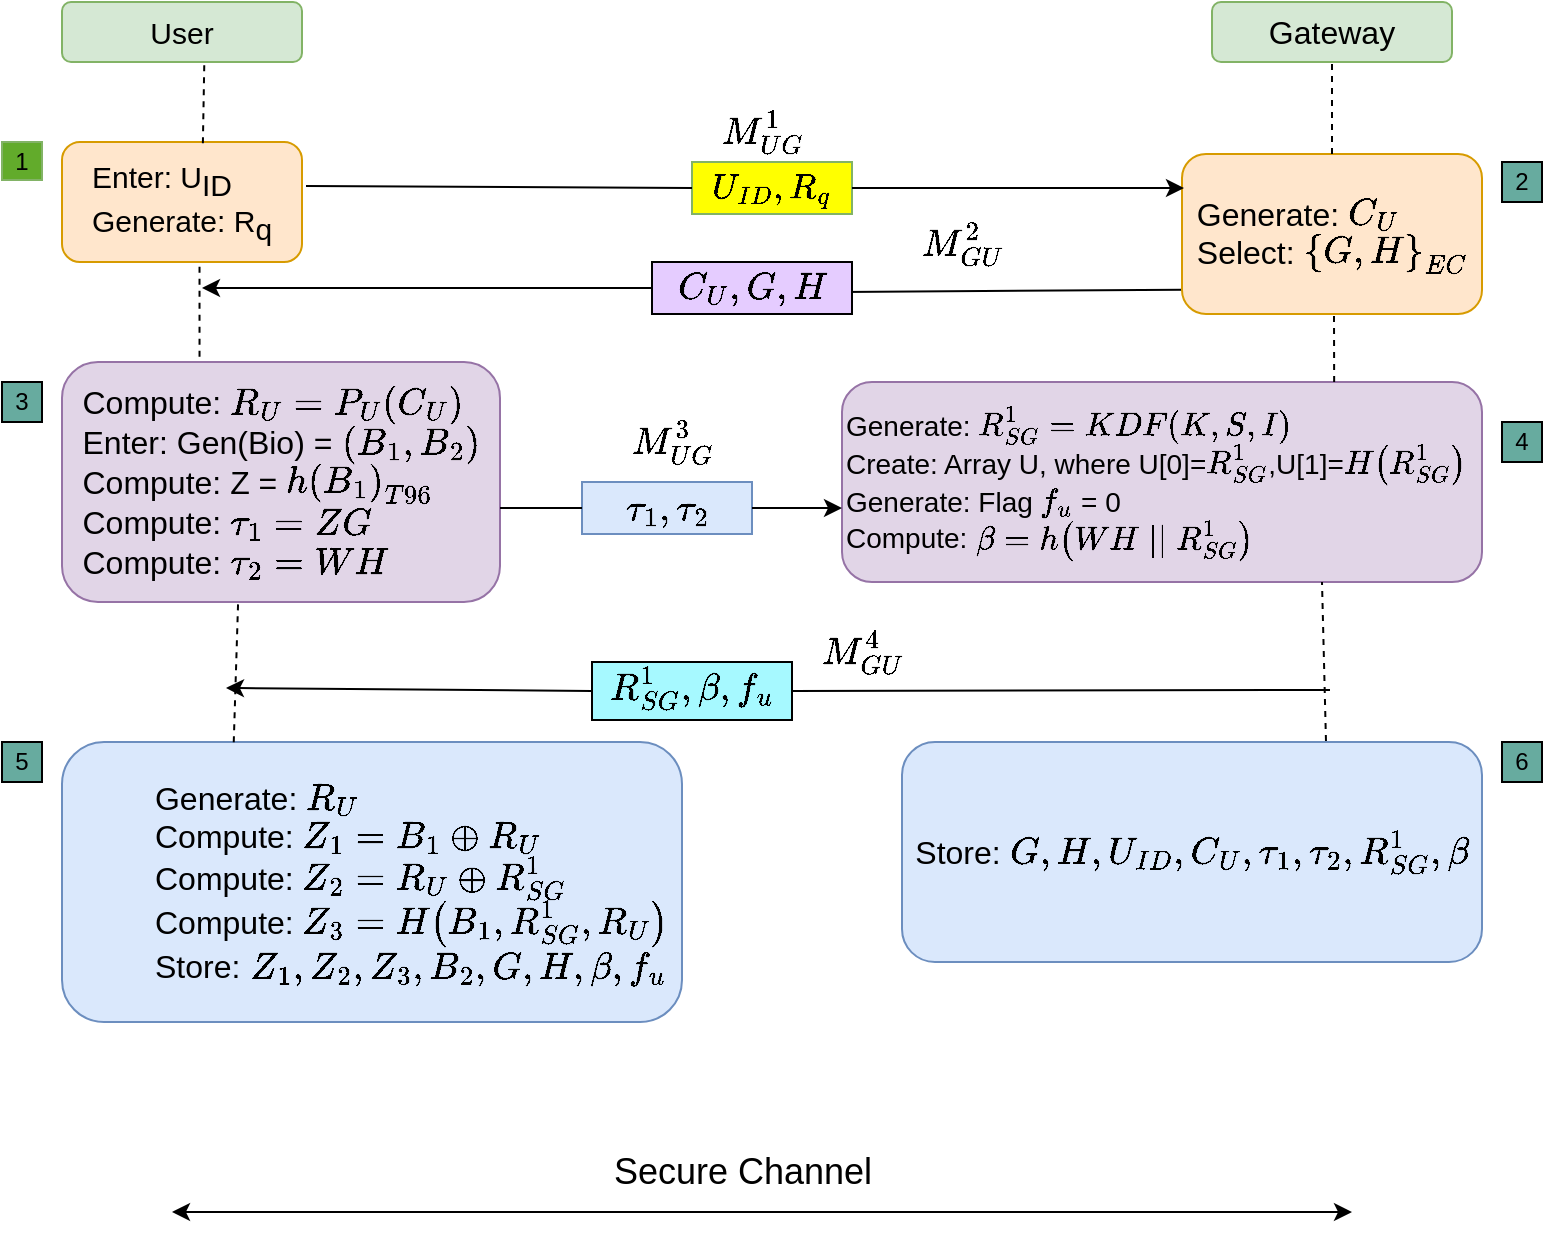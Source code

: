 <mxfile version="21.1.4" type="github">
  <diagram name="Page-1" id="p3xlX53l1xXB9bB7H0Pl">
    <mxGraphModel dx="992" dy="595" grid="1" gridSize="10" guides="1" tooltips="1" connect="1" arrows="1" fold="1" page="1" pageScale="1" pageWidth="850" pageHeight="1100" math="1" shadow="0">
      <root>
        <mxCell id="0" />
        <mxCell id="1" parent="0" />
        <mxCell id="Ddu9wDRHc_xumgMtI3vM-28" value="" style="endArrow=none;html=1;rounded=0;entryX=0.005;entryY=0.848;entryDx=0;entryDy=0;targetPerimeterSpacing=0;endSize=6;jumpStyle=line;jumpSize=6;sourcePerimeterSpacing=0;entryPerimeter=0;" parent="1" target="Ddu9wDRHc_xumgMtI3vM-4" edge="1">
          <mxGeometry width="50" height="50" relative="1" as="geometry">
            <mxPoint x="470" y="215" as="sourcePoint" />
            <mxPoint x="575" y="213" as="targetPoint" />
          </mxGeometry>
        </mxCell>
        <mxCell id="Ddu9wDRHc_xumgMtI3vM-1" value="&lt;font style=&quot;font-size: 15px;&quot;&gt;User&lt;/font&gt;" style="rounded=1;whiteSpace=wrap;html=1;fillColor=#d5e8d4;strokeColor=#82b366;" parent="1" vertex="1">
          <mxGeometry x="80" y="70" width="120" height="30" as="geometry" />
        </mxCell>
        <mxCell id="Ddu9wDRHc_xumgMtI3vM-2" value="&lt;font style=&quot;font-size: 16px;&quot;&gt;Gateway&lt;/font&gt;" style="rounded=1;whiteSpace=wrap;html=1;fillColor=#d5e8d4;strokeColor=#82b366;" parent="1" vertex="1">
          <mxGeometry x="655" y="70" width="120" height="30" as="geometry" />
        </mxCell>
        <mxCell id="Ddu9wDRHc_xumgMtI3vM-3" value="&lt;div style=&quot;text-align: justify;&quot;&gt;&lt;span style=&quot;background-color: initial;&quot;&gt;Enter: U&lt;/span&gt;&lt;sub style=&quot;background-color: initial; font-size: 15px;&quot;&gt;ID&lt;/sub&gt;&lt;/div&gt;&lt;div style=&quot;text-align: justify;&quot;&gt;&lt;span style=&quot;background-color: initial;&quot;&gt;Generate: R&lt;/span&gt;&lt;sub style=&quot;background-color: initial; font-size: 15px;&quot;&gt;q&lt;/sub&gt;&lt;/div&gt;" style="rounded=1;whiteSpace=wrap;html=1;fillColor=#ffe6cc;strokeColor=#d79b00;fontSize=15;" parent="1" vertex="1">
          <mxGeometry x="80" y="140" width="120" height="60" as="geometry" />
        </mxCell>
        <mxCell id="Ddu9wDRHc_xumgMtI3vM-4" value="&lt;div style=&quot;text-align: justify;&quot;&gt;&lt;span style=&quot;font-size: 16px; background-color: initial;&quot;&gt;Generate: `C_U`&lt;/span&gt;&lt;/div&gt;&lt;font style=&quot;font-size: 16px;&quot;&gt;&lt;div style=&quot;text-align: justify;&quot;&gt;&lt;span style=&quot;background-color: initial;&quot;&gt;Select: `{G,H}_{EC}`&lt;/span&gt;&lt;/div&gt;&lt;/font&gt;" style="rounded=1;whiteSpace=wrap;html=1;fillColor=#ffe6cc;strokeColor=#d79b00;" parent="1" vertex="1">
          <mxGeometry x="640" y="146" width="150" height="80" as="geometry" />
        </mxCell>
        <mxCell id="Ddu9wDRHc_xumgMtI3vM-5" value="&lt;div style=&quot;text-align: justify;&quot;&gt;&lt;span style=&quot;font-size: 16px; background-color: initial;&quot;&gt;Compute: `R_U=P_U(C_U)`&lt;/span&gt;&lt;/div&gt;&lt;font style=&quot;font-size: 16px;&quot;&gt;&lt;div style=&quot;text-align: justify;&quot;&gt;&lt;span style=&quot;background-color: initial;&quot;&gt;Enter: Gen(Bio) = `(B_1, B_2)`&lt;/span&gt;&lt;/div&gt;&lt;div style=&quot;text-align: justify;&quot;&gt;&lt;span style=&quot;background-color: initial;&quot;&gt;Compute: Z = `h(B_1)_{T96}`&lt;/span&gt;&lt;/div&gt;&lt;div style=&quot;text-align: justify;&quot;&gt;&lt;span style=&quot;background-color: initial;&quot;&gt;Compute: `\tau_1= ZG`&lt;/span&gt;&lt;/div&gt;&lt;div style=&quot;text-align: justify;&quot;&gt;&lt;span style=&quot;background-color: initial;&quot;&gt;Compute: `\tau_2=WH`&lt;/span&gt;&lt;/div&gt;&lt;/font&gt;" style="rounded=1;whiteSpace=wrap;html=1;fillColor=#e1d5e7;strokeColor=#9673a6;" parent="1" vertex="1">
          <mxGeometry x="80" y="250" width="219" height="120" as="geometry" />
        </mxCell>
        <mxCell id="Ddu9wDRHc_xumgMtI3vM-8" value="&lt;div style=&quot;font-size: 14px;&quot;&gt;&lt;span style=&quot;background-color: initial;&quot;&gt;&lt;font style=&quot;font-size: 14px;&quot;&gt;Generate: `R_{SG}^1 =KDF(K, S, I)`&lt;/font&gt;&lt;/span&gt;&lt;/div&gt;&lt;div style=&quot;font-size: 14px;&quot;&gt;&lt;span style=&quot;background-color: initial;&quot;&gt;&lt;font style=&quot;font-size: 14px;&quot;&gt;Create: Array U, where U[0]=`R_{SG}^1`,U[1]=`H(R_{SG}^1)`&lt;/font&gt;&lt;/span&gt;&lt;/div&gt;&lt;div style=&quot;font-size: 14px;&quot;&gt;&lt;span style=&quot;background-color: initial;&quot;&gt;&lt;font style=&quot;font-size: 14px;&quot;&gt;Generate: Flag `f_u` = 0&lt;/font&gt;&lt;/span&gt;&lt;/div&gt;&lt;font style=&quot;font-size: 14px;&quot;&gt;&lt;div style=&quot;&quot;&gt;&lt;span style=&quot;background-color: initial;&quot;&gt;Compute: `\beta=h(WH || R_{SG}^1)`&lt;/span&gt;&lt;/div&gt;&lt;/font&gt;" style="rounded=1;whiteSpace=wrap;html=1;fillColor=#e1d5e7;strokeColor=#9673a6;align=left;" parent="1" vertex="1">
          <mxGeometry x="470" y="260" width="320" height="100" as="geometry" />
        </mxCell>
        <mxCell id="Ddu9wDRHc_xumgMtI3vM-10" value="&lt;blockquote style=&quot;margin: 0 0 0 40px; border: none; padding: 0px;&quot;&gt;&lt;div style=&quot;text-align: justify;&quot;&gt;&lt;span style=&quot;font-size: 16px; background-color: initial;&quot;&gt;Generate: `R_U`&lt;/span&gt;&lt;/div&gt;&lt;font style=&quot;font-size: 16px;&quot;&gt;&lt;div style=&quot;text-align: justify;&quot;&gt;&lt;span style=&quot;background-color: initial;&quot;&gt;Compute: `Z_1 = B_1\oplusR_U`&lt;/span&gt;&lt;/div&gt;&lt;/font&gt;&lt;font style=&quot;font-size: 16px;&quot;&gt;&lt;div style=&quot;text-align: justify;&quot;&gt;&lt;span style=&quot;background-color: initial;&quot;&gt;Compute: `Z_2 = R_U\oplusR_{SG}^1`&lt;/span&gt;&lt;/div&gt;&lt;/font&gt;&lt;font style=&quot;font-size: 16px;&quot;&gt;&lt;div style=&quot;text-align: justify;&quot;&gt;&lt;span style=&quot;background-color: initial;&quot;&gt;Compute: `Z_3=H(B_1,R_{SG}^1,R_U)`&lt;/span&gt;&lt;/div&gt;&lt;div style=&quot;text-align: justify;&quot;&gt;&lt;span style=&quot;background-color: initial;&quot;&gt;Store: `Z_1,Z_2,Z_3,B_2,G,H,\beta,f_u`&lt;/span&gt;&lt;/div&gt;&lt;/font&gt;&lt;/blockquote&gt;" style="rounded=1;whiteSpace=wrap;html=1;fillColor=#dae8fc;strokeColor=#6c8ebf;align=center;" parent="1" vertex="1">
          <mxGeometry x="80" y="440" width="310" height="140" as="geometry" />
        </mxCell>
        <mxCell id="Ddu9wDRHc_xumgMtI3vM-11" value="&lt;font style=&quot;font-size: 16px;&quot;&gt;Store: `G, H, U_{ID}, C_U, \tau_1,\tau_2,R_{SG}^1, \beta`&lt;/font&gt;" style="rounded=1;whiteSpace=wrap;html=1;fillColor=#dae8fc;strokeColor=#6c8ebf;" parent="1" vertex="1">
          <mxGeometry x="500" y="440" width="290" height="110" as="geometry" />
        </mxCell>
        <mxCell id="Ddu9wDRHc_xumgMtI3vM-12" value="&lt;font style=&quot;font-size: 15px;&quot;&gt;`U_{ID}, R_q`&lt;/font&gt;" style="rounded=0;whiteSpace=wrap;html=1;fillColor=#FFFF00;strokeColor=#82b366;" parent="1" vertex="1">
          <mxGeometry x="395" y="150" width="80" height="26" as="geometry" />
        </mxCell>
        <mxCell id="Ddu9wDRHc_xumgMtI3vM-13" value="&lt;font style=&quot;font-size: 16px;&quot;&gt;`C_U , G, H`&lt;/font&gt;" style="rounded=0;whiteSpace=wrap;html=1;fillColor=#E5CCFF;" parent="1" vertex="1">
          <mxGeometry x="375" y="200" width="100" height="26" as="geometry" />
        </mxCell>
        <mxCell id="Ddu9wDRHc_xumgMtI3vM-15" value="`\tau_1,\tau_2`" style="rounded=0;whiteSpace=wrap;html=1;fillColor=#dae8fc;strokeColor=#6c8ebf;fontSize=16;" parent="1" vertex="1">
          <mxGeometry x="340" y="310" width="85" height="26" as="geometry" />
        </mxCell>
        <mxCell id="Ddu9wDRHc_xumgMtI3vM-16" value="&lt;font style=&quot;font-size: 16px;&quot;&gt;`R_{SG}^1,\beta,f_u`&lt;/font&gt;" style="rounded=0;whiteSpace=wrap;html=1;fillColor=#A6F9FF;spacingTop=18;spacingBottom=22;" parent="1" vertex="1">
          <mxGeometry x="345" y="400" width="100" height="29" as="geometry" />
        </mxCell>
        <mxCell id="Ddu9wDRHc_xumgMtI3vM-18" value="" style="endArrow=none;dashed=1;html=1;rounded=0;entryX=0.573;entryY=0.997;entryDx=0;entryDy=0;entryPerimeter=0;exitX=0.314;exitY=-0.022;exitDx=0;exitDy=0;exitPerimeter=0;" parent="1" target="Ddu9wDRHc_xumgMtI3vM-3" edge="1" source="Ddu9wDRHc_xumgMtI3vM-5">
          <mxGeometry width="50" height="50" relative="1" as="geometry">
            <mxPoint x="158" y="250" as="sourcePoint" />
            <mxPoint x="450" y="180" as="targetPoint" />
          </mxGeometry>
        </mxCell>
        <mxCell id="Ddu9wDRHc_xumgMtI3vM-19" value="" style="endArrow=none;dashed=1;html=1;rounded=0;exitX=0.277;exitY=0.001;exitDx=0;exitDy=0;exitPerimeter=0;entryX=0.402;entryY=1.005;entryDx=0;entryDy=0;entryPerimeter=0;" parent="1" target="Ddu9wDRHc_xumgMtI3vM-5" edge="1" source="Ddu9wDRHc_xumgMtI3vM-10">
          <mxGeometry width="50" height="50" relative="1" as="geometry">
            <mxPoint x="171" y="440" as="sourcePoint" />
            <mxPoint x="166" y="390" as="targetPoint" />
          </mxGeometry>
        </mxCell>
        <mxCell id="Ddu9wDRHc_xumgMtI3vM-20" value="" style="endArrow=none;dashed=1;html=1;rounded=0;exitX=0.587;exitY=0.01;exitDx=0;exitDy=0;exitPerimeter=0;entryX=0.593;entryY=0.993;entryDx=0;entryDy=0;entryPerimeter=0;" parent="1" source="Ddu9wDRHc_xumgMtI3vM-3" target="Ddu9wDRHc_xumgMtI3vM-1" edge="1">
          <mxGeometry width="50" height="50" relative="1" as="geometry">
            <mxPoint x="400" y="230" as="sourcePoint" />
            <mxPoint x="160" y="60" as="targetPoint" />
          </mxGeometry>
        </mxCell>
        <mxCell id="Ddu9wDRHc_xumgMtI3vM-21" value="" style="endArrow=none;dashed=1;html=1;rounded=0;exitX=0.769;exitY=0;exitDx=0;exitDy=0;exitPerimeter=0;" parent="1" source="Ddu9wDRHc_xumgMtI3vM-8" edge="1">
          <mxGeometry width="50" height="50" relative="1" as="geometry">
            <mxPoint x="400" y="230" as="sourcePoint" />
            <mxPoint x="716" y="226" as="targetPoint" />
          </mxGeometry>
        </mxCell>
        <mxCell id="Ddu9wDRHc_xumgMtI3vM-22" value="" style="endArrow=none;dashed=1;html=1;rounded=0;entryX=0.5;entryY=1;entryDx=0;entryDy=0;exitX=0.5;exitY=0;exitDx=0;exitDy=0;" parent="1" source="Ddu9wDRHc_xumgMtI3vM-4" target="Ddu9wDRHc_xumgMtI3vM-2" edge="1">
          <mxGeometry width="50" height="50" relative="1" as="geometry">
            <mxPoint x="400" y="230" as="sourcePoint" />
            <mxPoint x="450" y="180" as="targetPoint" />
          </mxGeometry>
        </mxCell>
        <mxCell id="Ddu9wDRHc_xumgMtI3vM-23" value="" style="endArrow=none;dashed=1;html=1;rounded=0;exitX=0.731;exitY=-0.005;exitDx=0;exitDy=0;entryX=0.75;entryY=1;entryDx=0;entryDy=0;exitPerimeter=0;" parent="1" source="Ddu9wDRHc_xumgMtI3vM-11" target="Ddu9wDRHc_xumgMtI3vM-8" edge="1">
          <mxGeometry width="50" height="50" relative="1" as="geometry">
            <mxPoint x="520" y="230" as="sourcePoint" />
            <mxPoint x="570" y="180" as="targetPoint" />
          </mxGeometry>
        </mxCell>
        <mxCell id="Ddu9wDRHc_xumgMtI3vM-24" value="" style="endArrow=none;html=1;rounded=0;exitX=1;exitY=0.5;exitDx=0;exitDy=0;" parent="1" source="Ddu9wDRHc_xumgMtI3vM-16" edge="1">
          <mxGeometry width="50" height="50" relative="1" as="geometry">
            <mxPoint x="520" y="230" as="sourcePoint" />
            <mxPoint x="714" y="414" as="targetPoint" />
          </mxGeometry>
        </mxCell>
        <mxCell id="Ddu9wDRHc_xumgMtI3vM-25" value="" style="endArrow=classic;html=1;rounded=0;exitX=0;exitY=0.5;exitDx=0;exitDy=0;" parent="1" source="Ddu9wDRHc_xumgMtI3vM-16" edge="1">
          <mxGeometry width="50" height="50" relative="1" as="geometry">
            <mxPoint x="520" y="230" as="sourcePoint" />
            <mxPoint x="162" y="413" as="targetPoint" />
          </mxGeometry>
        </mxCell>
        <mxCell id="Ddu9wDRHc_xumgMtI3vM-26" value="" style="endArrow=none;html=1;rounded=0;entryX=0;entryY=0.5;entryDx=0;entryDy=0;" parent="1" target="Ddu9wDRHc_xumgMtI3vM-15" edge="1">
          <mxGeometry width="50" height="50" relative="1" as="geometry">
            <mxPoint x="299" y="323" as="sourcePoint" />
            <mxPoint x="570" y="180" as="targetPoint" />
          </mxGeometry>
        </mxCell>
        <mxCell id="Ddu9wDRHc_xumgMtI3vM-27" value="" style="endArrow=classic;html=1;rounded=0;exitX=1;exitY=0.5;exitDx=0;exitDy=0;" parent="1" source="Ddu9wDRHc_xumgMtI3vM-15" edge="1">
          <mxGeometry width="50" height="50" relative="1" as="geometry">
            <mxPoint x="520" y="230" as="sourcePoint" />
            <mxPoint x="470" y="323" as="targetPoint" />
          </mxGeometry>
        </mxCell>
        <mxCell id="Ddu9wDRHc_xumgMtI3vM-29" value="" style="endArrow=classic;html=1;rounded=0;exitX=0;exitY=0.5;exitDx=0;exitDy=0;" parent="1" source="Ddu9wDRHc_xumgMtI3vM-13" edge="1">
          <mxGeometry width="50" height="50" relative="1" as="geometry">
            <mxPoint x="520" y="230" as="sourcePoint" />
            <mxPoint x="150" y="213" as="targetPoint" />
          </mxGeometry>
        </mxCell>
        <mxCell id="Ddu9wDRHc_xumgMtI3vM-31" value="" style="endArrow=classic;html=1;rounded=0;exitX=1;exitY=0.5;exitDx=0;exitDy=0;" parent="1" source="Ddu9wDRHc_xumgMtI3vM-12" edge="1">
          <mxGeometry width="50" height="50" relative="1" as="geometry">
            <mxPoint x="480" y="160" as="sourcePoint" />
            <mxPoint x="641" y="163" as="targetPoint" />
          </mxGeometry>
        </mxCell>
        <mxCell id="Ddu9wDRHc_xumgMtI3vM-32" value="" style="endArrow=none;html=1;rounded=0;entryX=0;entryY=0.5;entryDx=0;entryDy=0;" parent="1" target="Ddu9wDRHc_xumgMtI3vM-12" edge="1">
          <mxGeometry width="50" height="50" relative="1" as="geometry">
            <mxPoint x="202" y="162" as="sourcePoint" />
            <mxPoint x="570" y="280" as="targetPoint" />
          </mxGeometry>
        </mxCell>
        <mxCell id="Ddu9wDRHc_xumgMtI3vM-33" value="1" style="rounded=0;whiteSpace=wrap;html=1;fillColor=#62AB2B;strokeColor=#82b366;" parent="1" vertex="1">
          <mxGeometry x="50" y="140" width="20" height="19" as="geometry" />
        </mxCell>
        <mxCell id="Ddu9wDRHc_xumgMtI3vM-36" value="2" style="rounded=0;whiteSpace=wrap;html=1;fillColor=#67AB9F;" parent="1" vertex="1">
          <mxGeometry x="800" y="150" width="20" height="20" as="geometry" />
        </mxCell>
        <mxCell id="Ddu9wDRHc_xumgMtI3vM-37" value="3" style="rounded=0;whiteSpace=wrap;html=1;fillColor=#67AB9F;" parent="1" vertex="1">
          <mxGeometry x="50" y="260" width="20" height="20" as="geometry" />
        </mxCell>
        <mxCell id="Ddu9wDRHc_xumgMtI3vM-39" value="4" style="rounded=0;whiteSpace=wrap;html=1;fillColor=#67AB9F;" parent="1" vertex="1">
          <mxGeometry x="800" y="280" width="20" height="20" as="geometry" />
        </mxCell>
        <mxCell id="Ddu9wDRHc_xumgMtI3vM-40" value="5" style="rounded=0;whiteSpace=wrap;html=1;fillColor=#67AB9F;" parent="1" vertex="1">
          <mxGeometry x="50" y="440" width="20" height="20" as="geometry" />
        </mxCell>
        <mxCell id="Ddu9wDRHc_xumgMtI3vM-42" value="6" style="rounded=0;whiteSpace=wrap;html=1;fillColor=#67AB9F;" parent="1" vertex="1">
          <mxGeometry x="800" y="440" width="20" height="20" as="geometry" />
        </mxCell>
        <mxCell id="SoYMRN2-4axB4GX_azqP-4" value="&lt;font style=&quot;font-size: 16px;&quot;&gt;`M_{UG}^1`&lt;/font&gt;" style="text;html=1;align=center;verticalAlign=middle;resizable=0;points=[];autosize=1;strokeColor=none;fillColor=none;" vertex="1" parent="1">
          <mxGeometry x="375" y="120" width="110" height="30" as="geometry" />
        </mxCell>
        <mxCell id="SoYMRN2-4axB4GX_azqP-5" value="&lt;font style=&quot;font-size: 16px;&quot;&gt;`M_{GU}^2`&lt;/font&gt;" style="text;html=1;align=center;verticalAlign=middle;resizable=0;points=[];autosize=1;strokeColor=none;fillColor=none;" vertex="1" parent="1">
          <mxGeometry x="475" y="176" width="110" height="30" as="geometry" />
        </mxCell>
        <mxCell id="SoYMRN2-4axB4GX_azqP-6" value="&lt;font style=&quot;font-size: 16px;&quot;&gt;`M_{UG}^3`&lt;/font&gt;" style="text;html=1;align=center;verticalAlign=middle;resizable=0;points=[];autosize=1;strokeColor=none;fillColor=none;" vertex="1" parent="1">
          <mxGeometry x="330" y="275" width="110" height="30" as="geometry" />
        </mxCell>
        <mxCell id="SoYMRN2-4axB4GX_azqP-7" value="&lt;font style=&quot;font-size: 16px;&quot;&gt;`M_{GU}^4`&lt;/font&gt;" style="text;html=1;align=center;verticalAlign=middle;resizable=0;points=[];autosize=1;strokeColor=none;fillColor=none;" vertex="1" parent="1">
          <mxGeometry x="425" y="380" width="110" height="30" as="geometry" />
        </mxCell>
        <mxCell id="SoYMRN2-4axB4GX_azqP-9" value="" style="endArrow=classic;startArrow=classic;html=1;rounded=0;" edge="1" parent="1">
          <mxGeometry width="50" height="50" relative="1" as="geometry">
            <mxPoint x="135" y="675" as="sourcePoint" />
            <mxPoint x="725" y="675" as="targetPoint" />
            <Array as="points">
              <mxPoint x="395" y="675" />
            </Array>
          </mxGeometry>
        </mxCell>
        <mxCell id="SoYMRN2-4axB4GX_azqP-10" value="&lt;font style=&quot;font-size: 18px;&quot;&gt;Secure Channel&lt;/font&gt;" style="text;html=1;align=center;verticalAlign=middle;resizable=0;points=[];autosize=1;strokeColor=none;fillColor=none;" vertex="1" parent="1">
          <mxGeometry x="345" y="635" width="150" height="40" as="geometry" />
        </mxCell>
      </root>
    </mxGraphModel>
  </diagram>
</mxfile>
